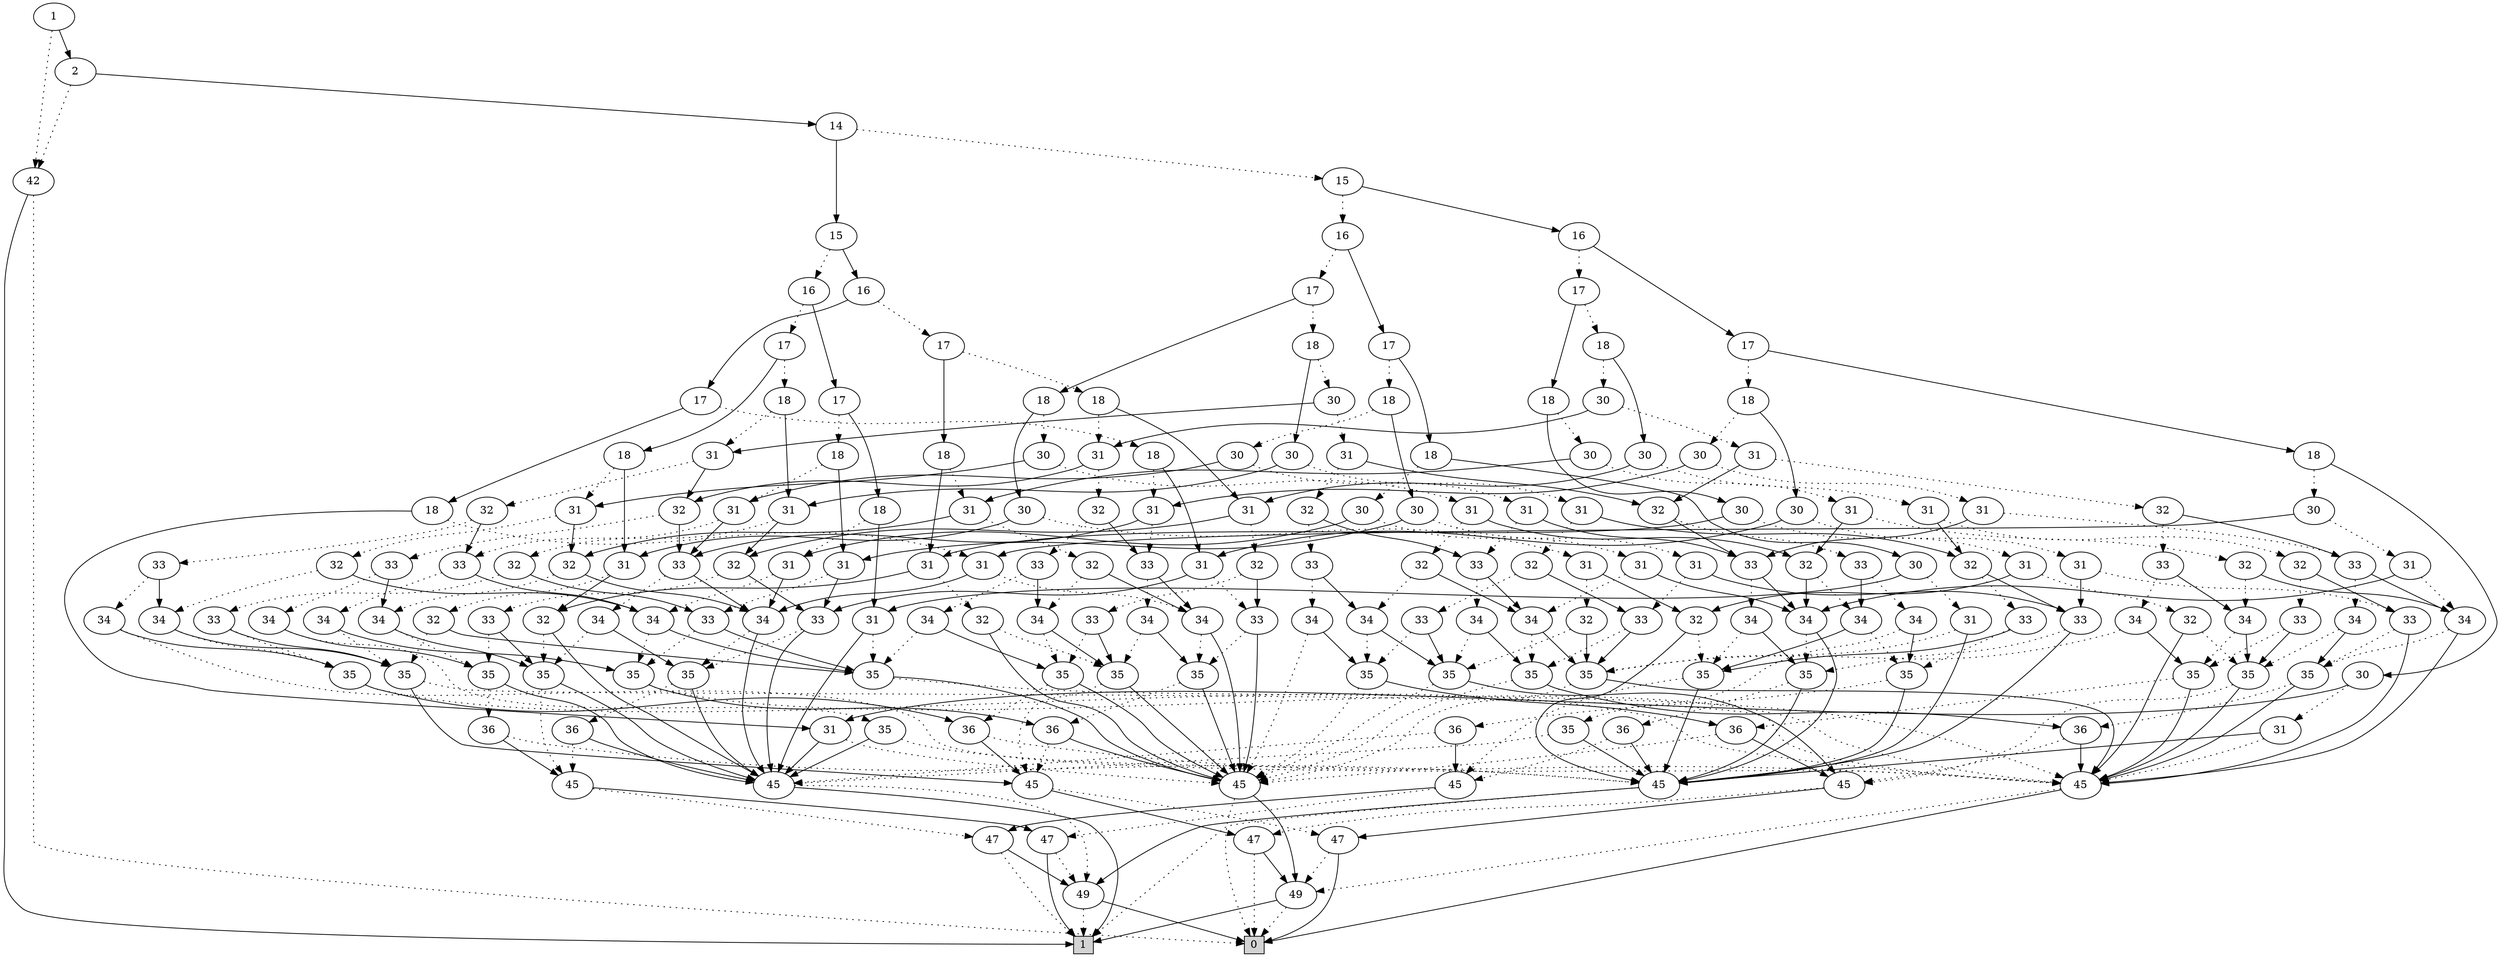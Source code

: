 digraph G {
0 [shape=box, label="0", style=filled, shape=box, height=0.3, width=0.3];
1 [shape=box, label="1", style=filled, shape=box, height=0.3, width=0.3];
41845 [label="1"];
41845 -> 86 [style=dotted];
41845 -> 41844 [style=filled];
86 [label="42"];
86 -> 0 [style=dotted];
86 -> 1 [style=filled];
41844 [label="2"];
41844 -> 86 [style=dotted];
41844 -> 29974 [style=filled];
29974 [label="14"];
29974 -> 29958 [style=dotted];
29974 -> 29973 [style=filled];
29958 [label="15"];
29958 -> 29896 [style=dotted];
29958 -> 29957 [style=filled];
29896 [label="16"];
29896 -> 29880 [style=dotted];
29896 -> 29895 [style=filled];
29880 [label="17"];
29880 -> 29864 [style=dotted];
29880 -> 29879 [style=filled];
29864 [label="18"];
29864 -> 29848 [style=dotted];
29864 -> 29863 [style=filled];
29848 [label="30"];
29848 -> 29831 [style=dotted];
29848 -> 29847 [style=filled];
29831 [label="31"];
29831 -> 29823 [style=dotted];
29831 -> 29830 [style=filled];
29823 [label="32"];
29823 -> 29818 [style=dotted];
29823 -> 29822 [style=filled];
29818 [label="33"];
29818 -> 29816 [style=dotted];
29818 -> 29817 [style=filled];
29816 [label="34"];
29816 -> 452 [style=dotted];
29816 -> 29725 [style=filled];
452 [label="45"];
452 -> 0 [style=dotted];
452 -> 100 [style=filled];
100 [label="49"];
100 -> 0 [style=dotted];
100 -> 1 [style=filled];
29725 [label="35"];
29725 -> 452 [style=dotted];
29725 -> 29724 [style=filled];
29724 [label="36"];
29724 -> 452 [style=dotted];
29724 -> 29723 [style=filled];
29723 [label="45"];
29723 -> 574 [style=dotted];
29723 -> 582 [style=filled];
574 [label="47"];
574 -> 0 [style=dotted];
574 -> 100 [style=filled];
582 [label="47"];
582 -> 100 [style=dotted];
582 -> 0 [style=filled];
29817 [label="34"];
29817 -> 29725 [style=dotted];
29817 -> 29730 [style=filled];
29730 [label="35"];
29730 -> 452 [style=dotted];
29730 -> 29723 [style=filled];
29822 [label="33"];
29822 -> 29819 [style=dotted];
29822 -> 29821 [style=filled];
29819 [label="34"];
29819 -> 29730 [style=dotted];
29819 -> 29736 [style=filled];
29736 [label="35"];
29736 -> 452 [style=dotted];
29736 -> 29735 [style=filled];
29735 [label="36"];
29735 -> 29723 [style=dotted];
29735 -> 460 [style=filled];
460 [label="45"];
460 -> 100 [style=dotted];
460 -> 0 [style=filled];
29821 [label="34"];
29821 -> 29736 [style=dotted];
29821 -> 29820 [style=filled];
29820 [label="35"];
29820 -> 452 [style=dotted];
29820 -> 460 [style=filled];
29830 [label="32"];
29830 -> 29826 [style=dotted];
29830 -> 29829 [style=filled];
29826 [label="33"];
29826 -> 29824 [style=dotted];
29826 -> 29825 [style=filled];
29824 [label="34"];
29824 -> 29742 [style=dotted];
29824 -> 29749 [style=filled];
29742 [label="35"];
29742 -> 466 [style=dotted];
29742 -> 454 [style=filled];
466 [label="45"];
466 -> 101 [style=dotted];
466 -> 1 [style=filled];
101 [label="49"];
101 -> 1 [style=dotted];
101 -> 0 [style=filled];
454 [label="45"];
454 -> 1 [style=dotted];
454 -> 101 [style=filled];
29749 [label="35"];
29749 -> 29748 [style=dotted];
29749 -> 454 [style=filled];
29748 [label="36"];
29748 -> 466 [style=dotted];
29748 -> 29747 [style=filled];
29747 [label="45"];
29747 -> 588 [style=dotted];
29747 -> 576 [style=filled];
588 [label="47"];
588 -> 101 [style=dotted];
588 -> 1 [style=filled];
576 [label="47"];
576 -> 1 [style=dotted];
576 -> 101 [style=filled];
29825 [label="34"];
29825 -> 29749 [style=dotted];
29825 -> 29754 [style=filled];
29754 [label="35"];
29754 -> 29747 [style=dotted];
29754 -> 454 [style=filled];
29829 [label="33"];
29829 -> 29827 [style=dotted];
29829 -> 29828 [style=filled];
29827 [label="34"];
29827 -> 29754 [style=dotted];
29827 -> 29760 [style=filled];
29760 [label="35"];
29760 -> 29759 [style=dotted];
29760 -> 454 [style=filled];
29759 [label="36"];
29759 -> 29747 [style=dotted];
29759 -> 454 [style=filled];
29828 [label="34"];
29828 -> 29760 [style=dotted];
29828 -> 454 [style=filled];
29847 [label="31"];
29847 -> 29839 [style=dotted];
29847 -> 29846 [style=filled];
29839 [label="32"];
29839 -> 29834 [style=dotted];
29839 -> 29838 [style=filled];
29834 [label="33"];
29834 -> 29832 [style=dotted];
29834 -> 29833 [style=filled];
29832 [label="34"];
29832 -> 460 [style=dotted];
29832 -> 29773 [style=filled];
29773 [label="35"];
29773 -> 460 [style=dotted];
29773 -> 29772 [style=filled];
29772 [label="36"];
29772 -> 460 [style=dotted];
29772 -> 29771 [style=filled];
29771 [label="45"];
29771 -> 582 [style=dotted];
29771 -> 574 [style=filled];
29833 [label="34"];
29833 -> 29773 [style=dotted];
29833 -> 29778 [style=filled];
29778 [label="35"];
29778 -> 460 [style=dotted];
29778 -> 29771 [style=filled];
29838 [label="33"];
29838 -> 29835 [style=dotted];
29838 -> 29837 [style=filled];
29835 [label="34"];
29835 -> 29778 [style=dotted];
29835 -> 29784 [style=filled];
29784 [label="35"];
29784 -> 460 [style=dotted];
29784 -> 29783 [style=filled];
29783 [label="36"];
29783 -> 29771 [style=dotted];
29783 -> 452 [style=filled];
29837 [label="34"];
29837 -> 29784 [style=dotted];
29837 -> 29836 [style=filled];
29836 [label="35"];
29836 -> 460 [style=dotted];
29836 -> 452 [style=filled];
29846 [label="32"];
29846 -> 29842 [style=dotted];
29846 -> 29845 [style=filled];
29842 [label="33"];
29842 -> 29840 [style=dotted];
29842 -> 29841 [style=filled];
29840 [label="34"];
29840 -> 29790 [style=dotted];
29840 -> 29797 [style=filled];
29790 [label="35"];
29790 -> 454 [style=dotted];
29790 -> 466 [style=filled];
29797 [label="35"];
29797 -> 29796 [style=dotted];
29797 -> 466 [style=filled];
29796 [label="36"];
29796 -> 454 [style=dotted];
29796 -> 29795 [style=filled];
29795 [label="45"];
29795 -> 576 [style=dotted];
29795 -> 588 [style=filled];
29841 [label="34"];
29841 -> 29797 [style=dotted];
29841 -> 29802 [style=filled];
29802 [label="35"];
29802 -> 29795 [style=dotted];
29802 -> 466 [style=filled];
29845 [label="33"];
29845 -> 29843 [style=dotted];
29845 -> 29844 [style=filled];
29843 [label="34"];
29843 -> 29802 [style=dotted];
29843 -> 29808 [style=filled];
29808 [label="35"];
29808 -> 29807 [style=dotted];
29808 -> 466 [style=filled];
29807 [label="36"];
29807 -> 29795 [style=dotted];
29807 -> 466 [style=filled];
29844 [label="34"];
29844 -> 29808 [style=dotted];
29844 -> 466 [style=filled];
29863 [label="30"];
29863 -> 29855 [style=dotted];
29863 -> 29862 [style=filled];
29855 [label="31"];
29855 -> 29851 [style=dotted];
29855 -> 29854 [style=filled];
29851 [label="32"];
29851 -> 29849 [style=dotted];
29851 -> 29850 [style=filled];
29849 [label="33"];
29849 -> 29725 [style=dotted];
29849 -> 29730 [style=filled];
29850 [label="33"];
29850 -> 29736 [style=dotted];
29850 -> 29820 [style=filled];
29854 [label="32"];
29854 -> 29852 [style=dotted];
29854 -> 29853 [style=filled];
29852 [label="33"];
29852 -> 29749 [style=dotted];
29852 -> 29754 [style=filled];
29853 [label="33"];
29853 -> 29760 [style=dotted];
29853 -> 454 [style=filled];
29862 [label="31"];
29862 -> 29858 [style=dotted];
29862 -> 29861 [style=filled];
29858 [label="32"];
29858 -> 29856 [style=dotted];
29858 -> 29857 [style=filled];
29856 [label="33"];
29856 -> 29773 [style=dotted];
29856 -> 29778 [style=filled];
29857 [label="33"];
29857 -> 29784 [style=dotted];
29857 -> 29836 [style=filled];
29861 [label="32"];
29861 -> 29859 [style=dotted];
29861 -> 29860 [style=filled];
29859 [label="33"];
29859 -> 29797 [style=dotted];
29859 -> 29802 [style=filled];
29860 [label="33"];
29860 -> 29808 [style=dotted];
29860 -> 466 [style=filled];
29879 [label="18"];
29879 -> 29871 [style=dotted];
29879 -> 29878 [style=filled];
29871 [label="30"];
29871 -> 29867 [style=dotted];
29871 -> 29870 [style=filled];
29867 [label="31"];
29867 -> 29865 [style=dotted];
29867 -> 29866 [style=filled];
29865 [label="32"];
29865 -> 29817 [style=dotted];
29865 -> 29821 [style=filled];
29866 [label="32"];
29866 -> 29825 [style=dotted];
29866 -> 29828 [style=filled];
29870 [label="31"];
29870 -> 29868 [style=dotted];
29870 -> 29869 [style=filled];
29868 [label="32"];
29868 -> 29833 [style=dotted];
29868 -> 29837 [style=filled];
29869 [label="32"];
29869 -> 29841 [style=dotted];
29869 -> 29844 [style=filled];
29878 [label="30"];
29878 -> 29874 [style=dotted];
29878 -> 29877 [style=filled];
29874 [label="31"];
29874 -> 29872 [style=dotted];
29874 -> 29873 [style=filled];
29872 [label="32"];
29872 -> 29730 [style=dotted];
29872 -> 29820 [style=filled];
29873 [label="32"];
29873 -> 29754 [style=dotted];
29873 -> 454 [style=filled];
29877 [label="31"];
29877 -> 29875 [style=dotted];
29877 -> 29876 [style=filled];
29875 [label="32"];
29875 -> 29778 [style=dotted];
29875 -> 29836 [style=filled];
29876 [label="32"];
29876 -> 29802 [style=dotted];
29876 -> 466 [style=filled];
29895 [label="17"];
29895 -> 29887 [style=dotted];
29895 -> 29894 [style=filled];
29887 [label="18"];
29887 -> 29883 [style=dotted];
29887 -> 29886 [style=filled];
29883 [label="30"];
29883 -> 29881 [style=dotted];
29883 -> 29882 [style=filled];
29881 [label="31"];
29881 -> 29822 [style=dotted];
29881 -> 29829 [style=filled];
29882 [label="31"];
29882 -> 29838 [style=dotted];
29882 -> 29845 [style=filled];
29886 [label="30"];
29886 -> 29884 [style=dotted];
29886 -> 29885 [style=filled];
29884 [label="31"];
29884 -> 29850 [style=dotted];
29884 -> 29853 [style=filled];
29885 [label="31"];
29885 -> 29857 [style=dotted];
29885 -> 29860 [style=filled];
29894 [label="18"];
29894 -> 29890 [style=dotted];
29894 -> 29893 [style=filled];
29890 [label="30"];
29890 -> 29888 [style=dotted];
29890 -> 29889 [style=filled];
29888 [label="31"];
29888 -> 29821 [style=dotted];
29888 -> 29828 [style=filled];
29889 [label="31"];
29889 -> 29837 [style=dotted];
29889 -> 29844 [style=filled];
29893 [label="30"];
29893 -> 29891 [style=dotted];
29893 -> 29892 [style=filled];
29891 [label="31"];
29891 -> 29820 [style=dotted];
29891 -> 454 [style=filled];
29892 [label="31"];
29892 -> 29836 [style=dotted];
29892 -> 466 [style=filled];
29957 [label="16"];
29957 -> 29941 [style=dotted];
29957 -> 29956 [style=filled];
29941 [label="17"];
29941 -> 29929 [style=dotted];
29941 -> 29940 [style=filled];
29929 [label="18"];
29929 -> 29919 [style=dotted];
29929 -> 29928 [style=filled];
29919 [label="30"];
29919 -> 29907 [style=dotted];
29919 -> 29918 [style=filled];
29907 [label="31"];
29907 -> 29906 [style=dotted];
29907 -> 29830 [style=filled];
29906 [label="32"];
29906 -> 29901 [style=dotted];
29906 -> 29905 [style=filled];
29901 [label="33"];
29901 -> 29898 [style=dotted];
29901 -> 29900 [style=filled];
29898 [label="34"];
29898 -> 29820 [style=dotted];
29898 -> 29897 [style=filled];
29897 [label="35"];
29897 -> 29724 [style=dotted];
29897 -> 460 [style=filled];
29900 [label="34"];
29900 -> 29897 [style=dotted];
29900 -> 29899 [style=filled];
29899 [label="35"];
29899 -> 29723 [style=dotted];
29899 -> 460 [style=filled];
29905 [label="33"];
29905 -> 29903 [style=dotted];
29905 -> 29904 [style=filled];
29903 [label="34"];
29903 -> 29899 [style=dotted];
29903 -> 29902 [style=filled];
29902 [label="35"];
29902 -> 29735 [style=dotted];
29902 -> 460 [style=filled];
29904 [label="34"];
29904 -> 29902 [style=dotted];
29904 -> 460 [style=filled];
29918 [label="31"];
29918 -> 29917 [style=dotted];
29918 -> 29846 [style=filled];
29917 [label="32"];
29917 -> 29912 [style=dotted];
29917 -> 29916 [style=filled];
29912 [label="33"];
29912 -> 29909 [style=dotted];
29912 -> 29911 [style=filled];
29909 [label="34"];
29909 -> 29836 [style=dotted];
29909 -> 29908 [style=filled];
29908 [label="35"];
29908 -> 29772 [style=dotted];
29908 -> 452 [style=filled];
29911 [label="34"];
29911 -> 29908 [style=dotted];
29911 -> 29910 [style=filled];
29910 [label="35"];
29910 -> 29771 [style=dotted];
29910 -> 452 [style=filled];
29916 [label="33"];
29916 -> 29914 [style=dotted];
29916 -> 29915 [style=filled];
29914 [label="34"];
29914 -> 29910 [style=dotted];
29914 -> 29913 [style=filled];
29913 [label="35"];
29913 -> 29783 [style=dotted];
29913 -> 452 [style=filled];
29915 [label="34"];
29915 -> 29913 [style=dotted];
29915 -> 452 [style=filled];
29928 [label="30"];
29928 -> 29923 [style=dotted];
29928 -> 29927 [style=filled];
29923 [label="31"];
29923 -> 29922 [style=dotted];
29923 -> 29854 [style=filled];
29922 [label="32"];
29922 -> 29920 [style=dotted];
29922 -> 29921 [style=filled];
29920 [label="33"];
29920 -> 29897 [style=dotted];
29920 -> 29899 [style=filled];
29921 [label="33"];
29921 -> 29902 [style=dotted];
29921 -> 460 [style=filled];
29927 [label="31"];
29927 -> 29926 [style=dotted];
29927 -> 29861 [style=filled];
29926 [label="32"];
29926 -> 29924 [style=dotted];
29926 -> 29925 [style=filled];
29924 [label="33"];
29924 -> 29908 [style=dotted];
29924 -> 29910 [style=filled];
29925 [label="33"];
29925 -> 29913 [style=dotted];
29925 -> 452 [style=filled];
29940 [label="18"];
29940 -> 29934 [style=dotted];
29940 -> 29939 [style=filled];
29934 [label="30"];
29934 -> 29931 [style=dotted];
29934 -> 29933 [style=filled];
29931 [label="31"];
29931 -> 29930 [style=dotted];
29931 -> 29866 [style=filled];
29930 [label="32"];
29930 -> 29900 [style=dotted];
29930 -> 29904 [style=filled];
29933 [label="31"];
29933 -> 29932 [style=dotted];
29933 -> 29869 [style=filled];
29932 [label="32"];
29932 -> 29911 [style=dotted];
29932 -> 29915 [style=filled];
29939 [label="30"];
29939 -> 29936 [style=dotted];
29939 -> 29938 [style=filled];
29936 [label="31"];
29936 -> 29935 [style=dotted];
29936 -> 29873 [style=filled];
29935 [label="32"];
29935 -> 29899 [style=dotted];
29935 -> 460 [style=filled];
29938 [label="31"];
29938 -> 29937 [style=dotted];
29938 -> 29876 [style=filled];
29937 [label="32"];
29937 -> 29910 [style=dotted];
29937 -> 452 [style=filled];
29956 [label="17"];
29956 -> 29948 [style=dotted];
29956 -> 29955 [style=filled];
29948 [label="18"];
29948 -> 29944 [style=dotted];
29948 -> 29947 [style=filled];
29944 [label="30"];
29944 -> 29942 [style=dotted];
29944 -> 29943 [style=filled];
29942 [label="31"];
29942 -> 29905 [style=dotted];
29942 -> 29829 [style=filled];
29943 [label="31"];
29943 -> 29916 [style=dotted];
29943 -> 29845 [style=filled];
29947 [label="30"];
29947 -> 29945 [style=dotted];
29947 -> 29946 [style=filled];
29945 [label="31"];
29945 -> 29921 [style=dotted];
29945 -> 29853 [style=filled];
29946 [label="31"];
29946 -> 29925 [style=dotted];
29946 -> 29860 [style=filled];
29955 [label="18"];
29955 -> 29951 [style=dotted];
29955 -> 29954 [style=filled];
29951 [label="30"];
29951 -> 29949 [style=dotted];
29951 -> 29950 [style=filled];
29949 [label="31"];
29949 -> 29904 [style=dotted];
29949 -> 29828 [style=filled];
29950 [label="31"];
29950 -> 29915 [style=dotted];
29950 -> 29844 [style=filled];
29954 [label="30"];
29954 -> 29952 [style=dotted];
29954 -> 29953 [style=filled];
29952 [label="31"];
29952 -> 460 [style=dotted];
29952 -> 454 [style=filled];
29953 [label="31"];
29953 -> 452 [style=dotted];
29953 -> 466 [style=filled];
29973 [label="15"];
29973 -> 29965 [style=dotted];
29973 -> 29972 [style=filled];
29965 [label="16"];
29965 -> 29961 [style=dotted];
29965 -> 29964 [style=filled];
29961 [label="17"];
29961 -> 29959 [style=dotted];
29961 -> 29960 [style=filled];
29959 [label="18"];
29959 -> 29847 [style=dotted];
29959 -> 29862 [style=filled];
29960 [label="18"];
29960 -> 29870 [style=dotted];
29960 -> 29877 [style=filled];
29964 [label="17"];
29964 -> 29962 [style=dotted];
29964 -> 29963 [style=filled];
29962 [label="18"];
29962 -> 29882 [style=dotted];
29962 -> 29885 [style=filled];
29963 [label="18"];
29963 -> 29889 [style=dotted];
29963 -> 29892 [style=filled];
29972 [label="16"];
29972 -> 29968 [style=dotted];
29972 -> 29971 [style=filled];
29968 [label="17"];
29968 -> 29966 [style=dotted];
29968 -> 29967 [style=filled];
29966 [label="18"];
29966 -> 29918 [style=dotted];
29966 -> 29927 [style=filled];
29967 [label="18"];
29967 -> 29933 [style=dotted];
29967 -> 29938 [style=filled];
29971 [label="17"];
29971 -> 29969 [style=dotted];
29971 -> 29970 [style=filled];
29969 [label="18"];
29969 -> 29943 [style=dotted];
29969 -> 29946 [style=filled];
29970 [label="18"];
29970 -> 29950 [style=dotted];
29970 -> 29953 [style=filled];
}
